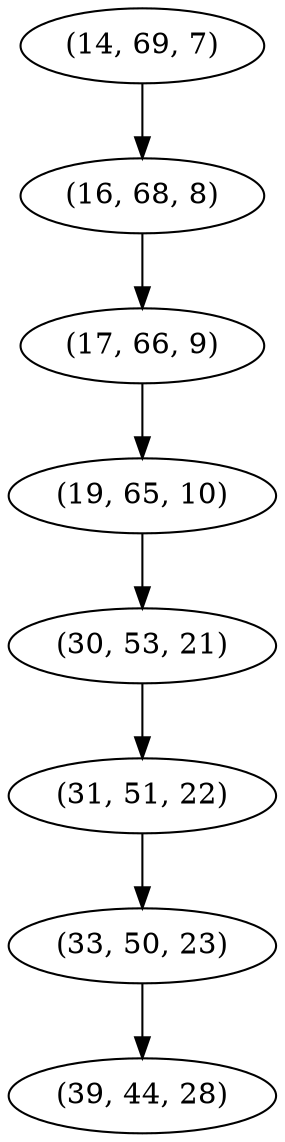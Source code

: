digraph tree {
    "(14, 69, 7)";
    "(16, 68, 8)";
    "(17, 66, 9)";
    "(19, 65, 10)";
    "(30, 53, 21)";
    "(31, 51, 22)";
    "(33, 50, 23)";
    "(39, 44, 28)";
    "(14, 69, 7)" -> "(16, 68, 8)";
    "(16, 68, 8)" -> "(17, 66, 9)";
    "(17, 66, 9)" -> "(19, 65, 10)";
    "(19, 65, 10)" -> "(30, 53, 21)";
    "(30, 53, 21)" -> "(31, 51, 22)";
    "(31, 51, 22)" -> "(33, 50, 23)";
    "(33, 50, 23)" -> "(39, 44, 28)";
}
